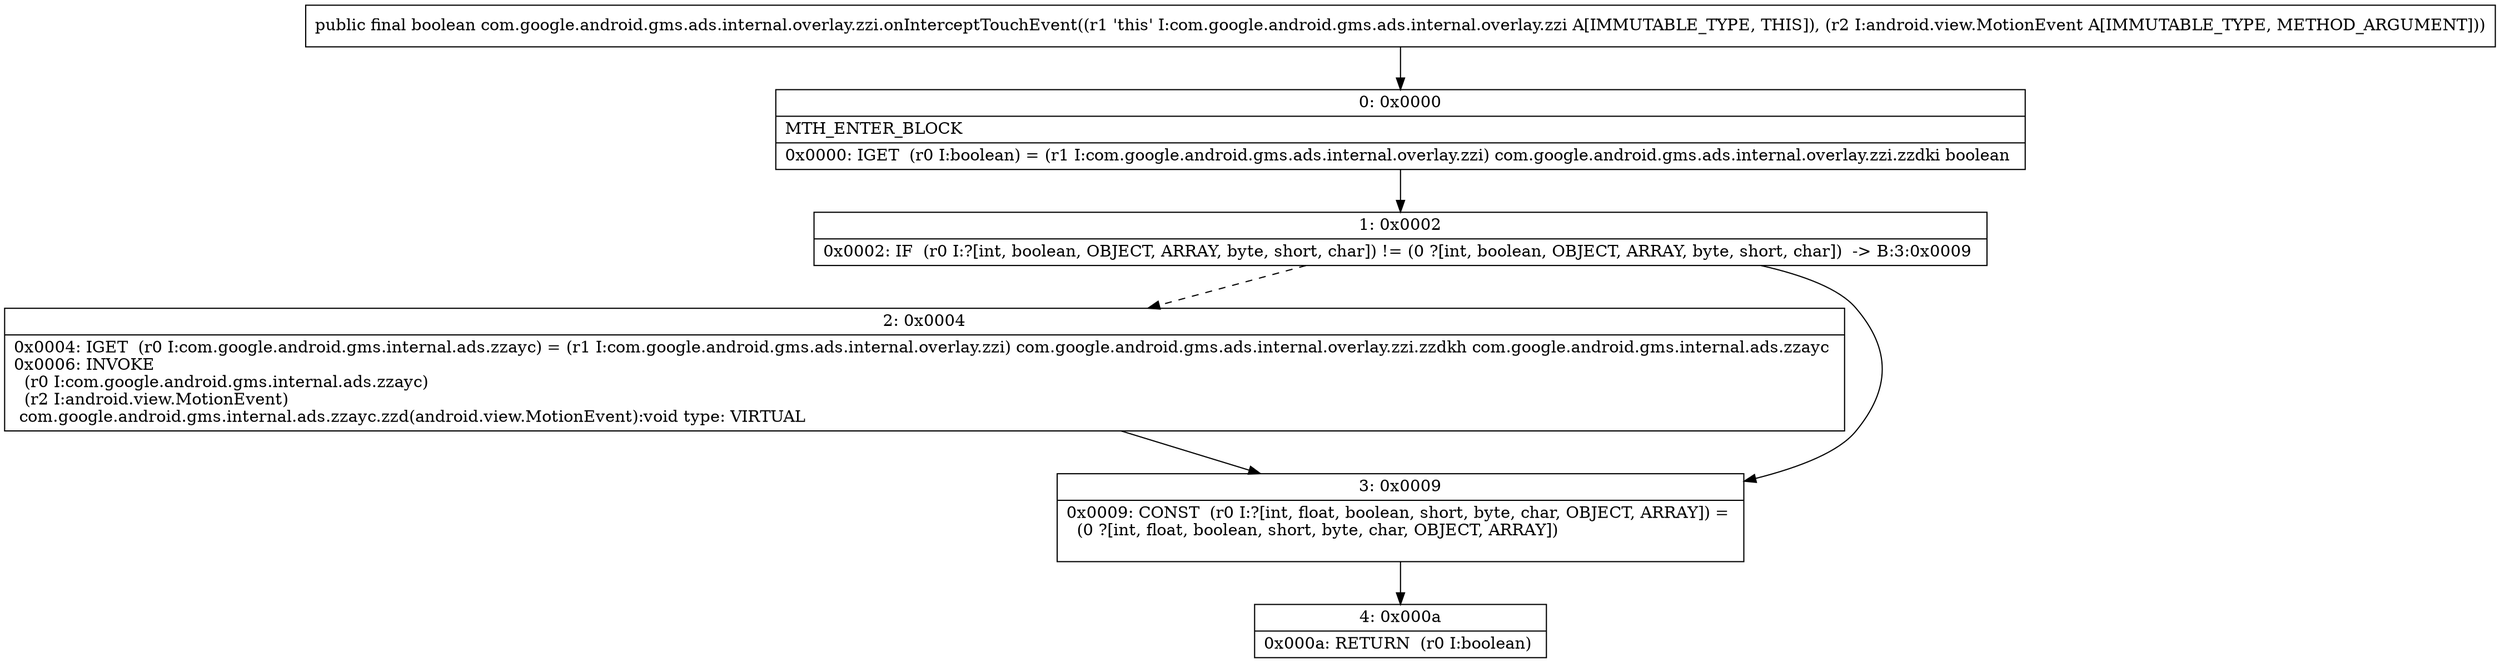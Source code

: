 digraph "CFG forcom.google.android.gms.ads.internal.overlay.zzi.onInterceptTouchEvent(Landroid\/view\/MotionEvent;)Z" {
Node_0 [shape=record,label="{0\:\ 0x0000|MTH_ENTER_BLOCK\l|0x0000: IGET  (r0 I:boolean) = (r1 I:com.google.android.gms.ads.internal.overlay.zzi) com.google.android.gms.ads.internal.overlay.zzi.zzdki boolean \l}"];
Node_1 [shape=record,label="{1\:\ 0x0002|0x0002: IF  (r0 I:?[int, boolean, OBJECT, ARRAY, byte, short, char]) != (0 ?[int, boolean, OBJECT, ARRAY, byte, short, char])  \-\> B:3:0x0009 \l}"];
Node_2 [shape=record,label="{2\:\ 0x0004|0x0004: IGET  (r0 I:com.google.android.gms.internal.ads.zzayc) = (r1 I:com.google.android.gms.ads.internal.overlay.zzi) com.google.android.gms.ads.internal.overlay.zzi.zzdkh com.google.android.gms.internal.ads.zzayc \l0x0006: INVOKE  \l  (r0 I:com.google.android.gms.internal.ads.zzayc)\l  (r2 I:android.view.MotionEvent)\l com.google.android.gms.internal.ads.zzayc.zzd(android.view.MotionEvent):void type: VIRTUAL \l}"];
Node_3 [shape=record,label="{3\:\ 0x0009|0x0009: CONST  (r0 I:?[int, float, boolean, short, byte, char, OBJECT, ARRAY]) = \l  (0 ?[int, float, boolean, short, byte, char, OBJECT, ARRAY])\l \l}"];
Node_4 [shape=record,label="{4\:\ 0x000a|0x000a: RETURN  (r0 I:boolean) \l}"];
MethodNode[shape=record,label="{public final boolean com.google.android.gms.ads.internal.overlay.zzi.onInterceptTouchEvent((r1 'this' I:com.google.android.gms.ads.internal.overlay.zzi A[IMMUTABLE_TYPE, THIS]), (r2 I:android.view.MotionEvent A[IMMUTABLE_TYPE, METHOD_ARGUMENT])) }"];
MethodNode -> Node_0;
Node_0 -> Node_1;
Node_1 -> Node_2[style=dashed];
Node_1 -> Node_3;
Node_2 -> Node_3;
Node_3 -> Node_4;
}

